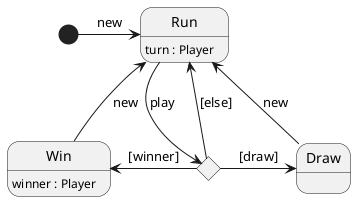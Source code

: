 @startuml
'https://plantuml.com/state-diagram

state Run : turn : Player
state Play <<choice>>
state Win : winner : Player
state Draw

[*] -> Run : new
Run --> Play : play
Play -left-> Win : [winner]
Play -> Draw : [draw]
Play -up-> Run : [else]
Win -up-> Run: new
Draw -up-> Run: new

@enduml
